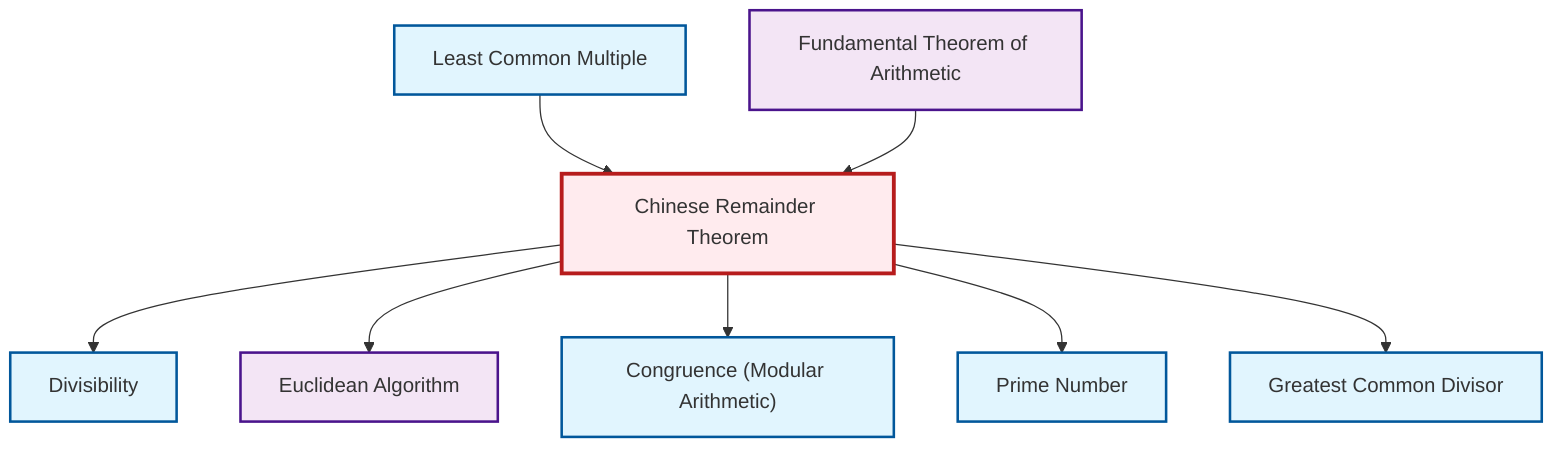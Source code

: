 graph TD
    classDef definition fill:#e1f5fe,stroke:#01579b,stroke-width:2px
    classDef theorem fill:#f3e5f5,stroke:#4a148c,stroke-width:2px
    classDef axiom fill:#fff3e0,stroke:#e65100,stroke-width:2px
    classDef example fill:#e8f5e9,stroke:#1b5e20,stroke-width:2px
    classDef current fill:#ffebee,stroke:#b71c1c,stroke-width:3px
    def-divisibility["Divisibility"]:::definition
    def-gcd["Greatest Common Divisor"]:::definition
    def-congruence["Congruence (Modular Arithmetic)"]:::definition
    thm-chinese-remainder["Chinese Remainder Theorem"]:::theorem
    thm-euclidean-algorithm["Euclidean Algorithm"]:::theorem
    def-prime["Prime Number"]:::definition
    def-lcm["Least Common Multiple"]:::definition
    thm-fundamental-arithmetic["Fundamental Theorem of Arithmetic"]:::theorem
    thm-chinese-remainder --> def-divisibility
    def-lcm --> thm-chinese-remainder
    thm-chinese-remainder --> thm-euclidean-algorithm
    thm-chinese-remainder --> def-congruence
    thm-chinese-remainder --> def-prime
    thm-fundamental-arithmetic --> thm-chinese-remainder
    thm-chinese-remainder --> def-gcd
    class thm-chinese-remainder current